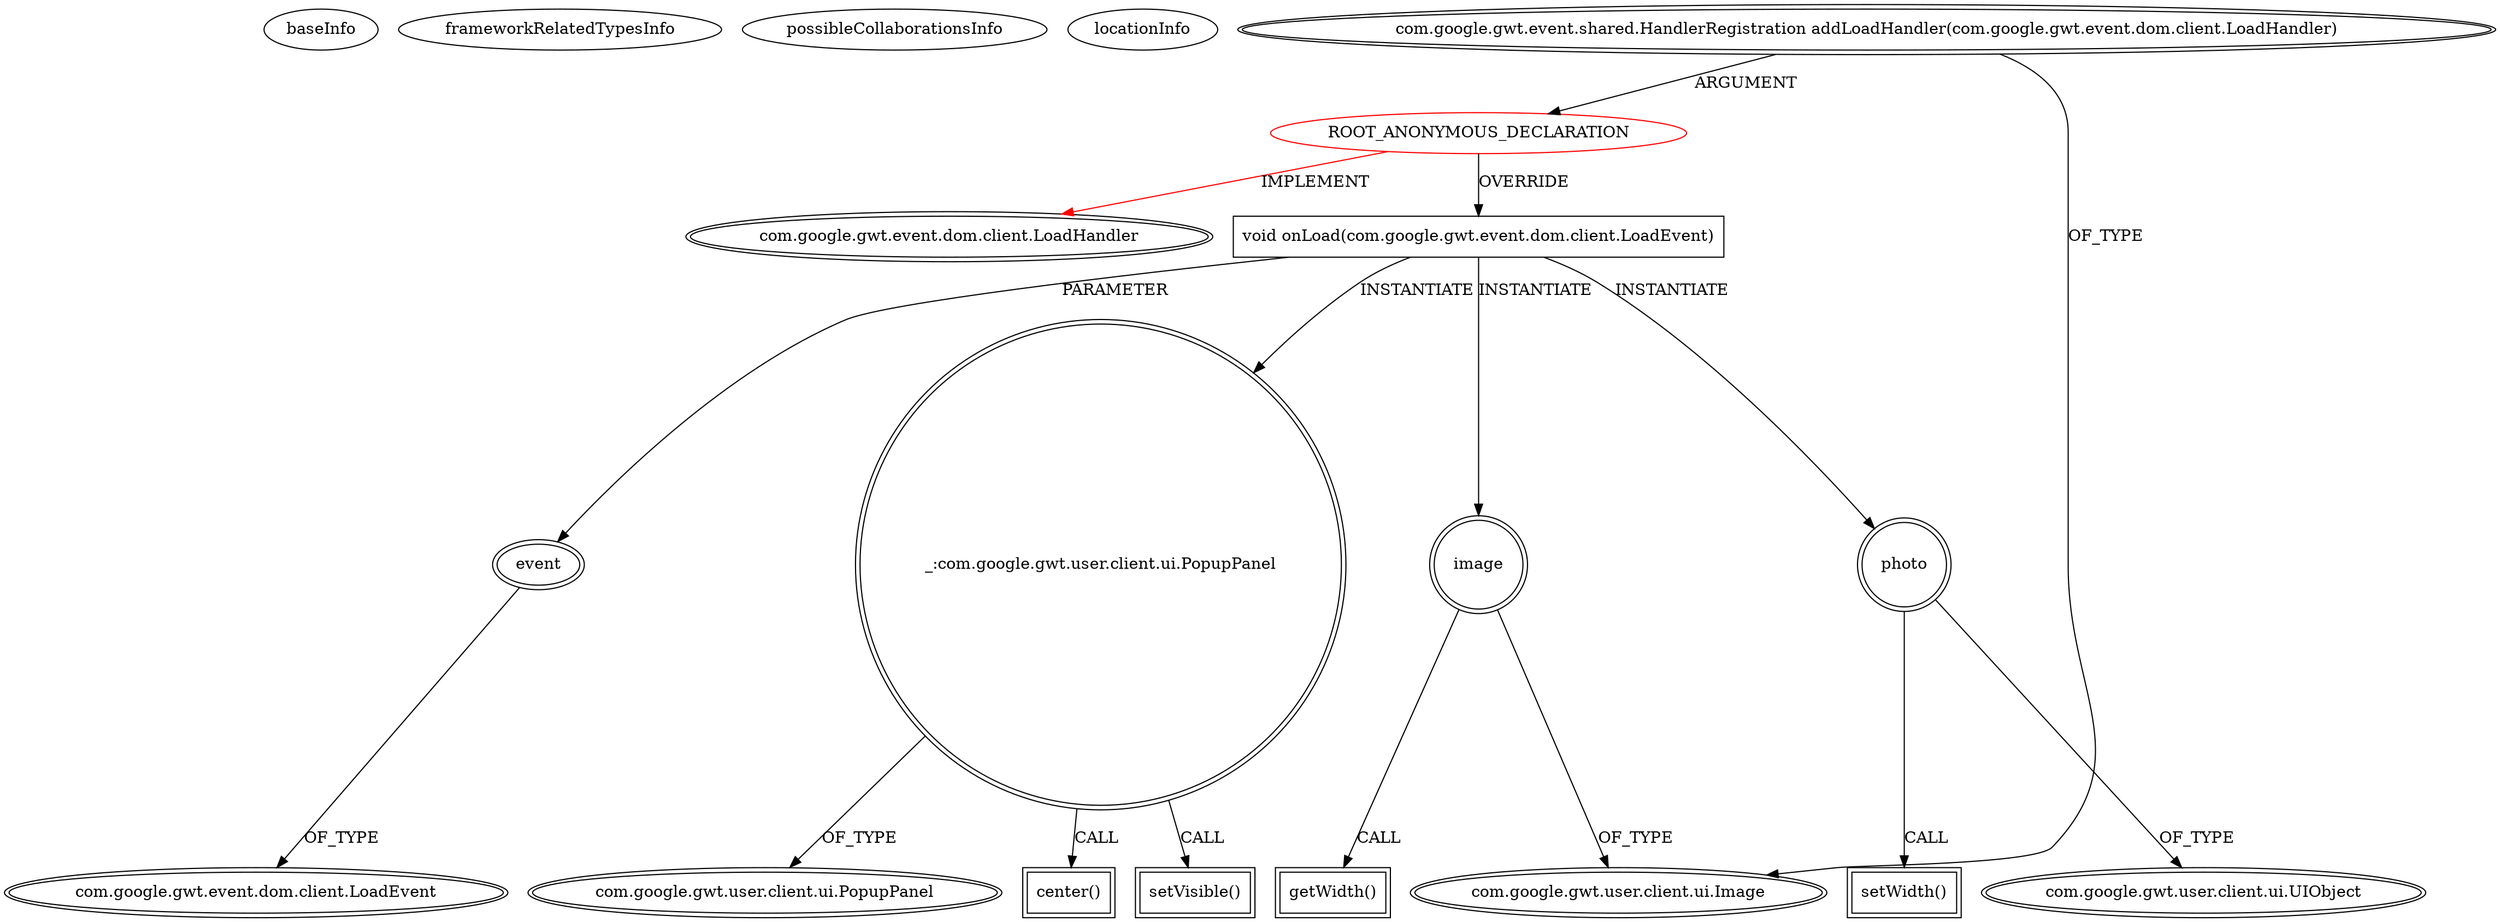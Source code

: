 digraph {
baseInfo[graphId=445,category="extension_graph",isAnonymous=true,possibleRelation=false]
frameworkRelatedTypesInfo[0="com.google.gwt.event.dom.client.LoadHandler"]
possibleCollaborationsInfo[]
locationInfo[projectName="WSDOT-WSDOT-Search-GWT",filePath="/WSDOT-WSDOT-Search-GWT/WSDOT-Search-GWT-master/src/gov/wa/wsdot/search/client/Popup.java",contextSignature="void Popup(java.lang.String,java.lang.String,int)",graphId="445"]
0[label="ROOT_ANONYMOUS_DECLARATION",vertexType="ROOT_ANONYMOUS_DECLARATION",isFrameworkType=false,color=red]
1[label="com.google.gwt.event.dom.client.LoadHandler",vertexType="FRAMEWORK_INTERFACE_TYPE",isFrameworkType=true,peripheries=2]
2[label="com.google.gwt.event.shared.HandlerRegistration addLoadHandler(com.google.gwt.event.dom.client.LoadHandler)",vertexType="OUTSIDE_CALL",isFrameworkType=true,peripheries=2]
3[label="com.google.gwt.user.client.ui.Image",vertexType="FRAMEWORK_CLASS_TYPE",isFrameworkType=true,peripheries=2]
4[label="void onLoad(com.google.gwt.event.dom.client.LoadEvent)",vertexType="OVERRIDING_METHOD_DECLARATION",isFrameworkType=false,shape=box]
5[label="event",vertexType="PARAMETER_DECLARATION",isFrameworkType=true,peripheries=2]
6[label="com.google.gwt.event.dom.client.LoadEvent",vertexType="FRAMEWORK_CLASS_TYPE",isFrameworkType=true,peripheries=2]
7[label="photo",vertexType="VARIABLE_EXPRESION",isFrameworkType=true,peripheries=2,shape=circle]
9[label="com.google.gwt.user.client.ui.UIObject",vertexType="FRAMEWORK_CLASS_TYPE",isFrameworkType=true,peripheries=2]
8[label="setWidth()",vertexType="INSIDE_CALL",isFrameworkType=true,peripheries=2,shape=box]
10[label="image",vertexType="VARIABLE_EXPRESION",isFrameworkType=true,peripheries=2,shape=circle]
11[label="getWidth()",vertexType="INSIDE_CALL",isFrameworkType=true,peripheries=2,shape=box]
13[label="_:com.google.gwt.user.client.ui.PopupPanel",vertexType="VARIABLE_EXPRESION",isFrameworkType=true,peripheries=2,shape=circle]
15[label="com.google.gwt.user.client.ui.PopupPanel",vertexType="FRAMEWORK_CLASS_TYPE",isFrameworkType=true,peripheries=2]
14[label="center()",vertexType="INSIDE_CALL",isFrameworkType=true,peripheries=2,shape=box]
17[label="setVisible()",vertexType="INSIDE_CALL",isFrameworkType=true,peripheries=2,shape=box]
0->1[label="IMPLEMENT",color=red]
2->0[label="ARGUMENT"]
2->3[label="OF_TYPE"]
0->4[label="OVERRIDE"]
5->6[label="OF_TYPE"]
4->5[label="PARAMETER"]
4->7[label="INSTANTIATE"]
7->9[label="OF_TYPE"]
7->8[label="CALL"]
4->10[label="INSTANTIATE"]
10->3[label="OF_TYPE"]
10->11[label="CALL"]
4->13[label="INSTANTIATE"]
13->15[label="OF_TYPE"]
13->14[label="CALL"]
13->17[label="CALL"]
}
